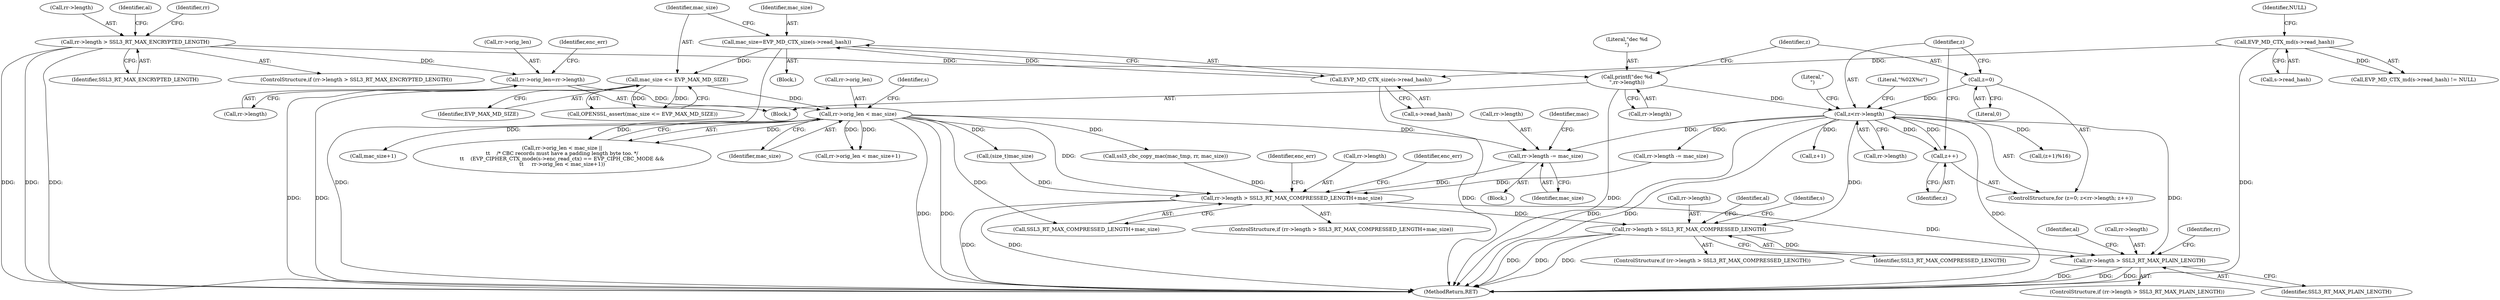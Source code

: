 digraph "0_openssl_103b171d8fc282ef435f8de9afbf7782e312961f_2@pointer" {
"1000320" [label="(Call,rr->length -= mac_size)"];
"1000271" [label="(Call,rr->orig_len < mac_size)"];
"1000173" [label="(Call,rr->orig_len=rr->length)"];
"1000153" [label="(Call,rr->length > SSL3_RT_MAX_ENCRYPTED_LENGTH)"];
"1000266" [label="(Call,mac_size <= EVP_MAX_MD_SIZE)"];
"1000259" [label="(Call,mac_size=EVP_MD_CTX_size(s->read_hash))"];
"1000261" [label="(Call,EVP_MD_CTX_size(s->read_hash))"];
"1000248" [label="(Call,EVP_MD_CTX_md(s->read_hash))"];
"1000212" [label="(Call,z<rr->length)"];
"1000209" [label="(Call,z=0)"];
"1000217" [label="(Call,z++)"];
"1000201" [label="(Call,printf(\"dec %d\n\",rr->length))"];
"1000363" [label="(Call,rr->length > SSL3_RT_MAX_COMPRESSED_LENGTH+mac_size)"];
"1000398" [label="(Call,rr->length > SSL3_RT_MAX_COMPRESSED_LENGTH)"];
"1000424" [label="(Call,rr->length > SSL3_RT_MAX_PLAIN_LENGTH)"];
"1000209" [label="(Call,z=0)"];
"1000283" [label="(Call,rr->orig_len < mac_size+1)"];
"1000173" [label="(Call,rr->orig_len=rr->length)"];
"1000227" [label="(Call,(z+1)%16)"];
"1000465" [label="(MethodReturn,RET)"];
"1000177" [label="(Call,rr->length)"];
"1000267" [label="(Identifier,mac_size)"];
"1000275" [label="(Identifier,mac_size)"];
"1000280" [label="(Identifier,s)"];
"1000265" [label="(Call,OPENSSL_assert(mac_size <= EVP_MAX_MD_SIZE))"];
"1000321" [label="(Call,rr->length)"];
"1000220" [label="(Literal,\"%02X%c\")"];
"1000168" [label="(Identifier,rr)"];
"1000313" [label="(Call,rr->length -= mac_size)"];
"1000218" [label="(Identifier,z)"];
"1000324" [label="(Identifier,mac_size)"];
"1000367" [label="(Call,SSL3_RT_MAX_COMPRESSED_LENGTH+mac_size)"];
"1000309" [label="(Call,ssl3_cbc_copy_mac(mac_tmp, rr, mac_size))"];
"1000252" [label="(Identifier,NULL)"];
"1000210" [label="(Identifier,z)"];
"1000203" [label="(Call,rr->length)"];
"1000152" [label="(ControlStructure,if (rr->length > SSL3_RT_MAX_ENCRYPTED_LENGTH))"];
"1000253" [label="(Block,)"];
"1000424" [label="(Call,rr->length > SSL3_RT_MAX_PLAIN_LENGTH)"];
"1000247" [label="(Call,EVP_MD_CTX_md(s->read_hash) != NULL)"];
"1000399" [label="(Call,rr->length)"];
"1000212" [label="(Call,z<rr->length)"];
"1000354" [label="(Call,(size_t)mac_size)"];
"1000174" [label="(Call,rr->orig_len)"];
"1000439" [label="(Identifier,rr)"];
"1000261" [label="(Call,EVP_MD_CTX_size(s->read_hash))"];
"1000266" [label="(Call,mac_size <= EVP_MAX_MD_SIZE)"];
"1000272" [label="(Call,rr->orig_len)"];
"1000217" [label="(Call,z++)"];
"1000211" [label="(Literal,0)"];
"1000214" [label="(Call,rr->length)"];
"1000157" [label="(Identifier,SSL3_RT_MAX_ENCRYPTED_LENGTH)"];
"1000397" [label="(ControlStructure,if (rr->length > SSL3_RT_MAX_COMPRESSED_LENGTH))"];
"1000364" [label="(Call,rr->length)"];
"1000248" [label="(Call,EVP_MD_CTX_md(s->read_hash))"];
"1000259" [label="(Call,mac_size=EVP_MD_CTX_size(s->read_hash))"];
"1000201" [label="(Call,printf(\"dec %d\n\",rr->length))"];
"1000402" [label="(Identifier,SSL3_RT_MAX_COMPRESSED_LENGTH)"];
"1000428" [label="(Identifier,SSL3_RT_MAX_PLAIN_LENGTH)"];
"1000363" [label="(Call,rr->length > SSL3_RT_MAX_COMPRESSED_LENGTH+mac_size)"];
"1000249" [label="(Call,s->read_hash)"];
"1000376" [label="(Identifier,enc_err)"];
"1000213" [label="(Identifier,z)"];
"1000431" [label="(Identifier,al)"];
"1000405" [label="(Identifier,al)"];
"1000121" [label="(Block,)"];
"1000235" [label="(Literal,\"\n\")"];
"1000425" [label="(Call,rr->length)"];
"1000260" [label="(Identifier,mac_size)"];
"1000326" [label="(Identifier,mac)"];
"1000371" [label="(Identifier,enc_err)"];
"1000319" [label="(Block,)"];
"1000362" [label="(ControlStructure,if (rr->length > SSL3_RT_MAX_COMPRESSED_LENGTH+mac_size))"];
"1000271" [label="(Call,rr->orig_len < mac_size)"];
"1000228" [label="(Call,z+1)"];
"1000153" [label="(Call,rr->length > SSL3_RT_MAX_ENCRYPTED_LENGTH)"];
"1000287" [label="(Call,mac_size+1)"];
"1000268" [label="(Identifier,EVP_MAX_MD_SIZE)"];
"1000154" [label="(Call,rr->length)"];
"1000398" [label="(Call,rr->length > SSL3_RT_MAX_COMPRESSED_LENGTH)"];
"1000208" [label="(ControlStructure,for (z=0; z<rr->length; z++))"];
"1000160" [label="(Identifier,al)"];
"1000262" [label="(Call,s->read_hash)"];
"1000181" [label="(Identifier,enc_err)"];
"1000202" [label="(Literal,\"dec %d\n\")"];
"1000270" [label="(Call,rr->orig_len < mac_size ||\n\t\t    /* CBC records must have a padding length byte too. */\n\t\t    (EVP_CIPHER_CTX_mode(s->enc_read_ctx) == EVP_CIPH_CBC_MODE &&\n\t\t     rr->orig_len < mac_size+1))"];
"1000423" [label="(ControlStructure,if (rr->length > SSL3_RT_MAX_PLAIN_LENGTH))"];
"1000320" [label="(Call,rr->length -= mac_size)"];
"1000414" [label="(Identifier,s)"];
"1000320" -> "1000319"  [label="AST: "];
"1000320" -> "1000324"  [label="CFG: "];
"1000321" -> "1000320"  [label="AST: "];
"1000324" -> "1000320"  [label="AST: "];
"1000326" -> "1000320"  [label="CFG: "];
"1000271" -> "1000320"  [label="DDG: "];
"1000212" -> "1000320"  [label="DDG: "];
"1000320" -> "1000363"  [label="DDG: "];
"1000271" -> "1000270"  [label="AST: "];
"1000271" -> "1000275"  [label="CFG: "];
"1000272" -> "1000271"  [label="AST: "];
"1000275" -> "1000271"  [label="AST: "];
"1000280" -> "1000271"  [label="CFG: "];
"1000270" -> "1000271"  [label="CFG: "];
"1000271" -> "1000465"  [label="DDG: "];
"1000271" -> "1000465"  [label="DDG: "];
"1000271" -> "1000270"  [label="DDG: "];
"1000271" -> "1000270"  [label="DDG: "];
"1000173" -> "1000271"  [label="DDG: "];
"1000266" -> "1000271"  [label="DDG: "];
"1000271" -> "1000283"  [label="DDG: "];
"1000271" -> "1000283"  [label="DDG: "];
"1000271" -> "1000287"  [label="DDG: "];
"1000271" -> "1000309"  [label="DDG: "];
"1000271" -> "1000354"  [label="DDG: "];
"1000271" -> "1000363"  [label="DDG: "];
"1000271" -> "1000367"  [label="DDG: "];
"1000173" -> "1000121"  [label="AST: "];
"1000173" -> "1000177"  [label="CFG: "];
"1000174" -> "1000173"  [label="AST: "];
"1000177" -> "1000173"  [label="AST: "];
"1000181" -> "1000173"  [label="CFG: "];
"1000173" -> "1000465"  [label="DDG: "];
"1000153" -> "1000173"  [label="DDG: "];
"1000153" -> "1000152"  [label="AST: "];
"1000153" -> "1000157"  [label="CFG: "];
"1000154" -> "1000153"  [label="AST: "];
"1000157" -> "1000153"  [label="AST: "];
"1000160" -> "1000153"  [label="CFG: "];
"1000168" -> "1000153"  [label="CFG: "];
"1000153" -> "1000465"  [label="DDG: "];
"1000153" -> "1000465"  [label="DDG: "];
"1000153" -> "1000465"  [label="DDG: "];
"1000153" -> "1000201"  [label="DDG: "];
"1000266" -> "1000265"  [label="AST: "];
"1000266" -> "1000268"  [label="CFG: "];
"1000267" -> "1000266"  [label="AST: "];
"1000268" -> "1000266"  [label="AST: "];
"1000265" -> "1000266"  [label="CFG: "];
"1000266" -> "1000465"  [label="DDG: "];
"1000266" -> "1000265"  [label="DDG: "];
"1000266" -> "1000265"  [label="DDG: "];
"1000259" -> "1000266"  [label="DDG: "];
"1000259" -> "1000253"  [label="AST: "];
"1000259" -> "1000261"  [label="CFG: "];
"1000260" -> "1000259"  [label="AST: "];
"1000261" -> "1000259"  [label="AST: "];
"1000267" -> "1000259"  [label="CFG: "];
"1000259" -> "1000465"  [label="DDG: "];
"1000261" -> "1000259"  [label="DDG: "];
"1000261" -> "1000262"  [label="CFG: "];
"1000262" -> "1000261"  [label="AST: "];
"1000261" -> "1000465"  [label="DDG: "];
"1000248" -> "1000261"  [label="DDG: "];
"1000248" -> "1000247"  [label="AST: "];
"1000248" -> "1000249"  [label="CFG: "];
"1000249" -> "1000248"  [label="AST: "];
"1000252" -> "1000248"  [label="CFG: "];
"1000248" -> "1000465"  [label="DDG: "];
"1000248" -> "1000247"  [label="DDG: "];
"1000212" -> "1000208"  [label="AST: "];
"1000212" -> "1000214"  [label="CFG: "];
"1000213" -> "1000212"  [label="AST: "];
"1000214" -> "1000212"  [label="AST: "];
"1000220" -> "1000212"  [label="CFG: "];
"1000235" -> "1000212"  [label="CFG: "];
"1000212" -> "1000465"  [label="DDG: "];
"1000212" -> "1000465"  [label="DDG: "];
"1000212" -> "1000465"  [label="DDG: "];
"1000209" -> "1000212"  [label="DDG: "];
"1000217" -> "1000212"  [label="DDG: "];
"1000201" -> "1000212"  [label="DDG: "];
"1000212" -> "1000217"  [label="DDG: "];
"1000212" -> "1000227"  [label="DDG: "];
"1000212" -> "1000228"  [label="DDG: "];
"1000212" -> "1000313"  [label="DDG: "];
"1000212" -> "1000398"  [label="DDG: "];
"1000212" -> "1000424"  [label="DDG: "];
"1000209" -> "1000208"  [label="AST: "];
"1000209" -> "1000211"  [label="CFG: "];
"1000210" -> "1000209"  [label="AST: "];
"1000211" -> "1000209"  [label="AST: "];
"1000213" -> "1000209"  [label="CFG: "];
"1000217" -> "1000208"  [label="AST: "];
"1000217" -> "1000218"  [label="CFG: "];
"1000218" -> "1000217"  [label="AST: "];
"1000213" -> "1000217"  [label="CFG: "];
"1000201" -> "1000121"  [label="AST: "];
"1000201" -> "1000203"  [label="CFG: "];
"1000202" -> "1000201"  [label="AST: "];
"1000203" -> "1000201"  [label="AST: "];
"1000210" -> "1000201"  [label="CFG: "];
"1000201" -> "1000465"  [label="DDG: "];
"1000363" -> "1000362"  [label="AST: "];
"1000363" -> "1000367"  [label="CFG: "];
"1000364" -> "1000363"  [label="AST: "];
"1000367" -> "1000363"  [label="AST: "];
"1000371" -> "1000363"  [label="CFG: "];
"1000376" -> "1000363"  [label="CFG: "];
"1000363" -> "1000465"  [label="DDG: "];
"1000363" -> "1000465"  [label="DDG: "];
"1000313" -> "1000363"  [label="DDG: "];
"1000354" -> "1000363"  [label="DDG: "];
"1000309" -> "1000363"  [label="DDG: "];
"1000363" -> "1000398"  [label="DDG: "];
"1000363" -> "1000424"  [label="DDG: "];
"1000398" -> "1000397"  [label="AST: "];
"1000398" -> "1000402"  [label="CFG: "];
"1000399" -> "1000398"  [label="AST: "];
"1000402" -> "1000398"  [label="AST: "];
"1000405" -> "1000398"  [label="CFG: "];
"1000414" -> "1000398"  [label="CFG: "];
"1000398" -> "1000465"  [label="DDG: "];
"1000398" -> "1000465"  [label="DDG: "];
"1000398" -> "1000465"  [label="DDG: "];
"1000398" -> "1000424"  [label="DDG: "];
"1000424" -> "1000423"  [label="AST: "];
"1000424" -> "1000428"  [label="CFG: "];
"1000425" -> "1000424"  [label="AST: "];
"1000428" -> "1000424"  [label="AST: "];
"1000431" -> "1000424"  [label="CFG: "];
"1000439" -> "1000424"  [label="CFG: "];
"1000424" -> "1000465"  [label="DDG: "];
"1000424" -> "1000465"  [label="DDG: "];
"1000424" -> "1000465"  [label="DDG: "];
}
